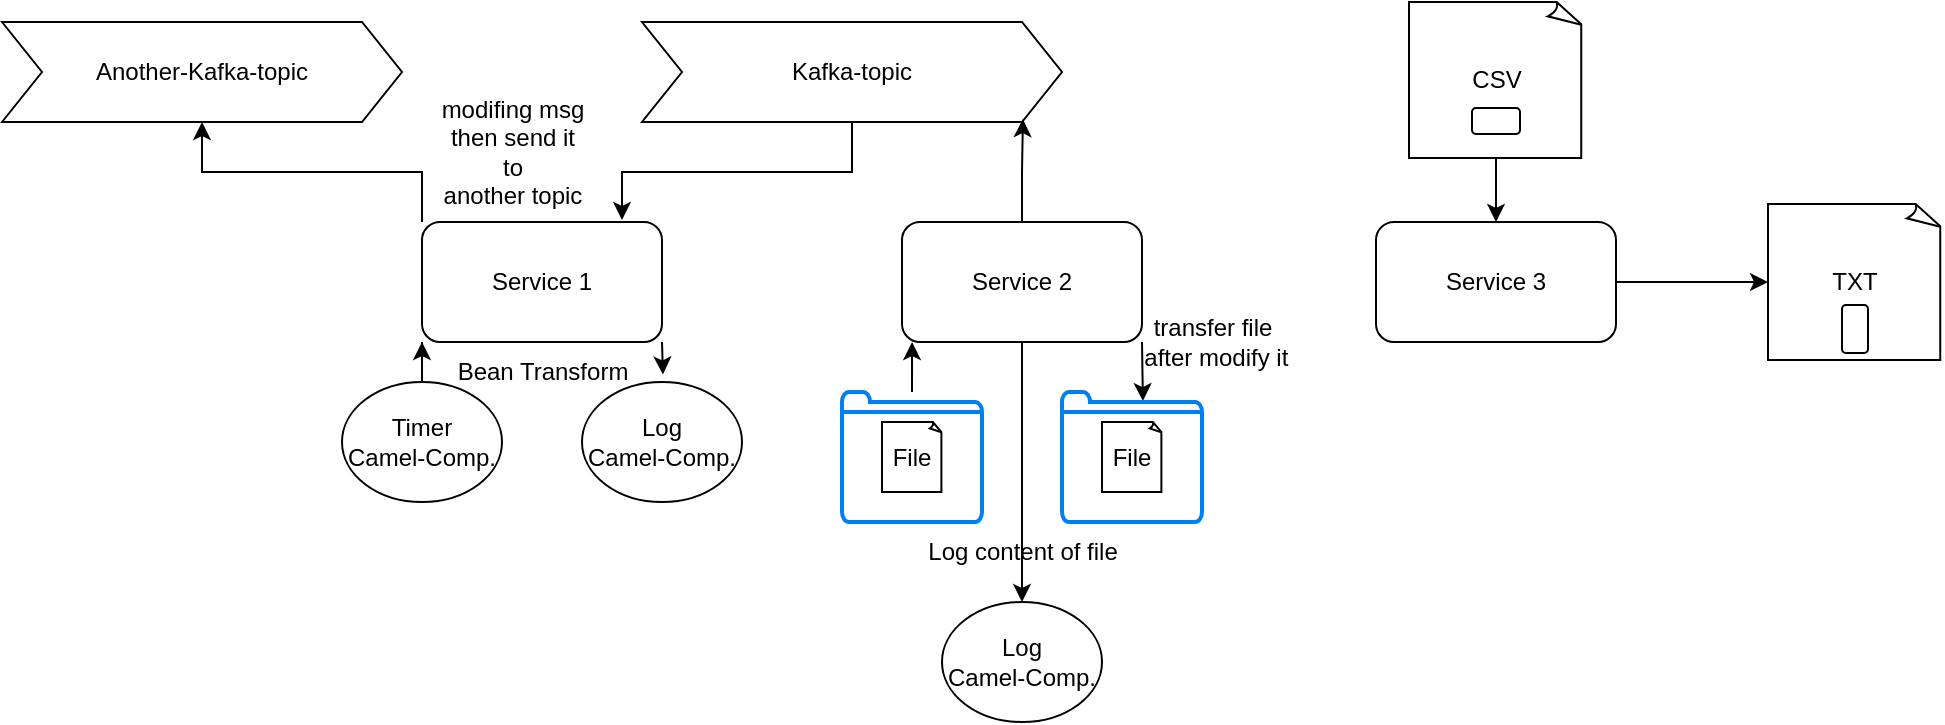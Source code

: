 <mxfile version="21.2.8" type="device">
  <diagram name="Page-1" id="8ctXv81DTyJofQycZeRD">
    <mxGraphModel dx="2060" dy="840" grid="0" gridSize="10" guides="1" tooltips="1" connect="1" arrows="1" fold="1" page="0" pageScale="1" pageWidth="850" pageHeight="1100" math="0" shadow="0">
      <root>
        <mxCell id="0" />
        <mxCell id="1" parent="0" />
        <mxCell id="cFYATt3_MEIz_HS9wbKV-35" style="edgeStyle=orthogonalEdgeStyle;rounded=0;orthogonalLoop=1;jettySize=auto;html=1;" parent="1" source="cFYATt3_MEIz_HS9wbKV-4" edge="1">
          <mxGeometry relative="1" as="geometry">
            <mxPoint x="140" y="169" as="targetPoint" />
            <Array as="points">
              <mxPoint x="255" y="145" />
              <mxPoint x="140" y="145" />
              <mxPoint x="140" y="169" />
            </Array>
          </mxGeometry>
        </mxCell>
        <mxCell id="cFYATt3_MEIz_HS9wbKV-4" value="Kafka-topic" style="shape=step;perimeter=stepPerimeter;whiteSpace=wrap;html=1;fixedSize=1;" parent="1" vertex="1">
          <mxGeometry x="150" y="70" width="210" height="50" as="geometry" />
        </mxCell>
        <mxCell id="cFYATt3_MEIz_HS9wbKV-18" style="edgeStyle=orthogonalEdgeStyle;rounded=0;orthogonalLoop=1;jettySize=auto;html=1;exitX=1;exitY=1;exitDx=0;exitDy=0;entryX=0.506;entryY=-0.063;entryDx=0;entryDy=0;entryPerimeter=0;" parent="1" source="cFYATt3_MEIz_HS9wbKV-1" target="cFYATt3_MEIz_HS9wbKV-15" edge="1">
          <mxGeometry relative="1" as="geometry" />
        </mxCell>
        <mxCell id="cFYATt3_MEIz_HS9wbKV-36" style="edgeStyle=orthogonalEdgeStyle;rounded=0;orthogonalLoop=1;jettySize=auto;html=1;exitX=0;exitY=0;exitDx=0;exitDy=0;" parent="1" source="cFYATt3_MEIz_HS9wbKV-1" target="cFYATt3_MEIz_HS9wbKV-7" edge="1">
          <mxGeometry relative="1" as="geometry" />
        </mxCell>
        <mxCell id="cFYATt3_MEIz_HS9wbKV-1" value="Service 1" style="rounded=1;whiteSpace=wrap;html=1;" parent="1" vertex="1">
          <mxGeometry x="40" y="170" width="120" height="60" as="geometry" />
        </mxCell>
        <mxCell id="cFYATt3_MEIz_HS9wbKV-25" style="edgeStyle=orthogonalEdgeStyle;rounded=0;orthogonalLoop=1;jettySize=auto;html=1;exitX=1;exitY=1;exitDx=0;exitDy=0;entryX=0.578;entryY=0.07;entryDx=0;entryDy=0;entryPerimeter=0;" parent="1" source="cFYATt3_MEIz_HS9wbKV-3" target="cFYATt3_MEIz_HS9wbKV-22" edge="1">
          <mxGeometry relative="1" as="geometry" />
        </mxCell>
        <mxCell id="cFYATt3_MEIz_HS9wbKV-27" style="edgeStyle=orthogonalEdgeStyle;rounded=0;orthogonalLoop=1;jettySize=auto;html=1;entryX=0.5;entryY=0;entryDx=0;entryDy=0;" parent="1" source="cFYATt3_MEIz_HS9wbKV-3" target="cFYATt3_MEIz_HS9wbKV-26" edge="1">
          <mxGeometry relative="1" as="geometry" />
        </mxCell>
        <mxCell id="cFYATt3_MEIz_HS9wbKV-34" style="edgeStyle=orthogonalEdgeStyle;rounded=0;orthogonalLoop=1;jettySize=auto;html=1;entryX=0.907;entryY=0.971;entryDx=0;entryDy=0;entryPerimeter=0;" parent="1" source="cFYATt3_MEIz_HS9wbKV-3" target="cFYATt3_MEIz_HS9wbKV-4" edge="1">
          <mxGeometry relative="1" as="geometry" />
        </mxCell>
        <mxCell id="cFYATt3_MEIz_HS9wbKV-3" value="Service 2" style="rounded=1;whiteSpace=wrap;html=1;" parent="1" vertex="1">
          <mxGeometry x="280" y="170" width="120" height="60" as="geometry" />
        </mxCell>
        <mxCell id="cFYATt3_MEIz_HS9wbKV-7" value="Another-Kafka-topic" style="shape=step;perimeter=stepPerimeter;whiteSpace=wrap;html=1;fixedSize=1;" parent="1" vertex="1">
          <mxGeometry x="-170" y="70" width="200" height="50" as="geometry" />
        </mxCell>
        <mxCell id="cFYATt3_MEIz_HS9wbKV-15" value="Log&lt;br&gt;Camel-Comp." style="ellipse;whiteSpace=wrap;html=1;" parent="1" vertex="1">
          <mxGeometry x="120" y="250" width="80" height="60" as="geometry" />
        </mxCell>
        <mxCell id="cFYATt3_MEIz_HS9wbKV-17" style="edgeStyle=orthogonalEdgeStyle;rounded=0;orthogonalLoop=1;jettySize=auto;html=1;entryX=0;entryY=1;entryDx=0;entryDy=0;" parent="1" source="cFYATt3_MEIz_HS9wbKV-16" target="cFYATt3_MEIz_HS9wbKV-1" edge="1">
          <mxGeometry relative="1" as="geometry" />
        </mxCell>
        <mxCell id="cFYATt3_MEIz_HS9wbKV-16" value="Timer&lt;br&gt;Camel-Comp." style="ellipse;whiteSpace=wrap;html=1;" parent="1" vertex="1">
          <mxGeometry y="250" width="80" height="60" as="geometry" />
        </mxCell>
        <mxCell id="cFYATt3_MEIz_HS9wbKV-19" value="Bean Transform" style="text;html=1;align=center;verticalAlign=middle;resizable=0;points=[];autosize=1;strokeColor=none;fillColor=none;" parent="1" vertex="1">
          <mxGeometry x="45" y="230" width="110" height="30" as="geometry" />
        </mxCell>
        <mxCell id="cFYATt3_MEIz_HS9wbKV-24" style="edgeStyle=orthogonalEdgeStyle;rounded=0;orthogonalLoop=1;jettySize=auto;html=1;entryX=0.042;entryY=1;entryDx=0;entryDy=0;entryPerimeter=0;" parent="1" source="cFYATt3_MEIz_HS9wbKV-20" target="cFYATt3_MEIz_HS9wbKV-3" edge="1">
          <mxGeometry relative="1" as="geometry" />
        </mxCell>
        <mxCell id="cFYATt3_MEIz_HS9wbKV-20" value="" style="html=1;verticalLabelPosition=bottom;align=center;labelBackgroundColor=#ffffff;verticalAlign=top;strokeWidth=2;strokeColor=#0080F0;shadow=0;dashed=0;shape=mxgraph.ios7.icons.folder;" parent="1" vertex="1">
          <mxGeometry x="250" y="255" width="70" height="65" as="geometry" />
        </mxCell>
        <mxCell id="cFYATt3_MEIz_HS9wbKV-21" value="File" style="whiteSpace=wrap;html=1;shape=mxgraph.basic.document" parent="1" vertex="1">
          <mxGeometry x="270" y="270" width="30" height="35" as="geometry" />
        </mxCell>
        <mxCell id="cFYATt3_MEIz_HS9wbKV-22" value="" style="html=1;verticalLabelPosition=bottom;align=center;labelBackgroundColor=#ffffff;verticalAlign=top;strokeWidth=2;strokeColor=#0080F0;shadow=0;dashed=0;shape=mxgraph.ios7.icons.folder;" parent="1" vertex="1">
          <mxGeometry x="360" y="255" width="70" height="65" as="geometry" />
        </mxCell>
        <mxCell id="cFYATt3_MEIz_HS9wbKV-23" value="File" style="whiteSpace=wrap;html=1;shape=mxgraph.basic.document" parent="1" vertex="1">
          <mxGeometry x="380" y="270" width="30" height="35" as="geometry" />
        </mxCell>
        <mxCell id="cFYATt3_MEIz_HS9wbKV-26" value="Log&lt;br&gt;Camel-Comp." style="ellipse;whiteSpace=wrap;html=1;" parent="1" vertex="1">
          <mxGeometry x="300" y="360" width="80" height="60" as="geometry" />
        </mxCell>
        <mxCell id="cFYATt3_MEIz_HS9wbKV-28" value="Log content of file" style="text;html=1;align=center;verticalAlign=middle;resizable=0;points=[];autosize=1;strokeColor=none;fillColor=none;" parent="1" vertex="1">
          <mxGeometry x="280" y="320" width="120" height="30" as="geometry" />
        </mxCell>
        <mxCell id="cFYATt3_MEIz_HS9wbKV-30" value="transfer file&lt;br&gt;&amp;nbsp;after modify it" style="text;html=1;align=center;verticalAlign=middle;resizable=0;points=[];autosize=1;strokeColor=none;fillColor=none;" parent="1" vertex="1">
          <mxGeometry x="388" y="209" width="93" height="41" as="geometry" />
        </mxCell>
        <mxCell id="cFYATt3_MEIz_HS9wbKV-33" value="modifing msg&lt;br&gt;then send it&lt;br&gt;to&lt;br&gt;another topic" style="text;html=1;align=center;verticalAlign=middle;resizable=0;points=[];autosize=1;strokeColor=none;fillColor=none;" parent="1" vertex="1">
          <mxGeometry x="40" y="100" width="90" height="70" as="geometry" />
        </mxCell>
        <mxCell id="i0Zi9W8WFXnNDMqFlzq3-7" style="edgeStyle=orthogonalEdgeStyle;rounded=0;orthogonalLoop=1;jettySize=auto;html=1;" edge="1" parent="1" source="i0Zi9W8WFXnNDMqFlzq3-1" target="i0Zi9W8WFXnNDMqFlzq3-6">
          <mxGeometry relative="1" as="geometry" />
        </mxCell>
        <mxCell id="i0Zi9W8WFXnNDMqFlzq3-1" value="Service 3" style="rounded=1;whiteSpace=wrap;html=1;" vertex="1" parent="1">
          <mxGeometry x="517" y="170" width="120" height="60" as="geometry" />
        </mxCell>
        <mxCell id="i0Zi9W8WFXnNDMqFlzq3-4" style="edgeStyle=orthogonalEdgeStyle;rounded=0;orthogonalLoop=1;jettySize=auto;html=1;exitX=0.5;exitY=1;exitDx=0;exitDy=0;exitPerimeter=0;entryX=0.5;entryY=0;entryDx=0;entryDy=0;" edge="1" parent="1" source="i0Zi9W8WFXnNDMqFlzq3-2" target="i0Zi9W8WFXnNDMqFlzq3-1">
          <mxGeometry relative="1" as="geometry" />
        </mxCell>
        <mxCell id="i0Zi9W8WFXnNDMqFlzq3-2" value="CSV" style="whiteSpace=wrap;html=1;shape=mxgraph.basic.document" vertex="1" parent="1">
          <mxGeometry x="533.5" y="60" width="87" height="78" as="geometry" />
        </mxCell>
        <mxCell id="i0Zi9W8WFXnNDMqFlzq3-5" value="" style="rounded=1;whiteSpace=wrap;html=1;" vertex="1" parent="1">
          <mxGeometry x="565" y="113" width="24" height="13" as="geometry" />
        </mxCell>
        <mxCell id="i0Zi9W8WFXnNDMqFlzq3-6" value="TXT" style="whiteSpace=wrap;html=1;shape=mxgraph.basic.document" vertex="1" parent="1">
          <mxGeometry x="713" y="161" width="87" height="78" as="geometry" />
        </mxCell>
        <mxCell id="i0Zi9W8WFXnNDMqFlzq3-8" value="" style="rounded=1;whiteSpace=wrap;html=1;rotation=90;" vertex="1" parent="1">
          <mxGeometry x="744.5" y="217" width="24" height="13" as="geometry" />
        </mxCell>
      </root>
    </mxGraphModel>
  </diagram>
</mxfile>
